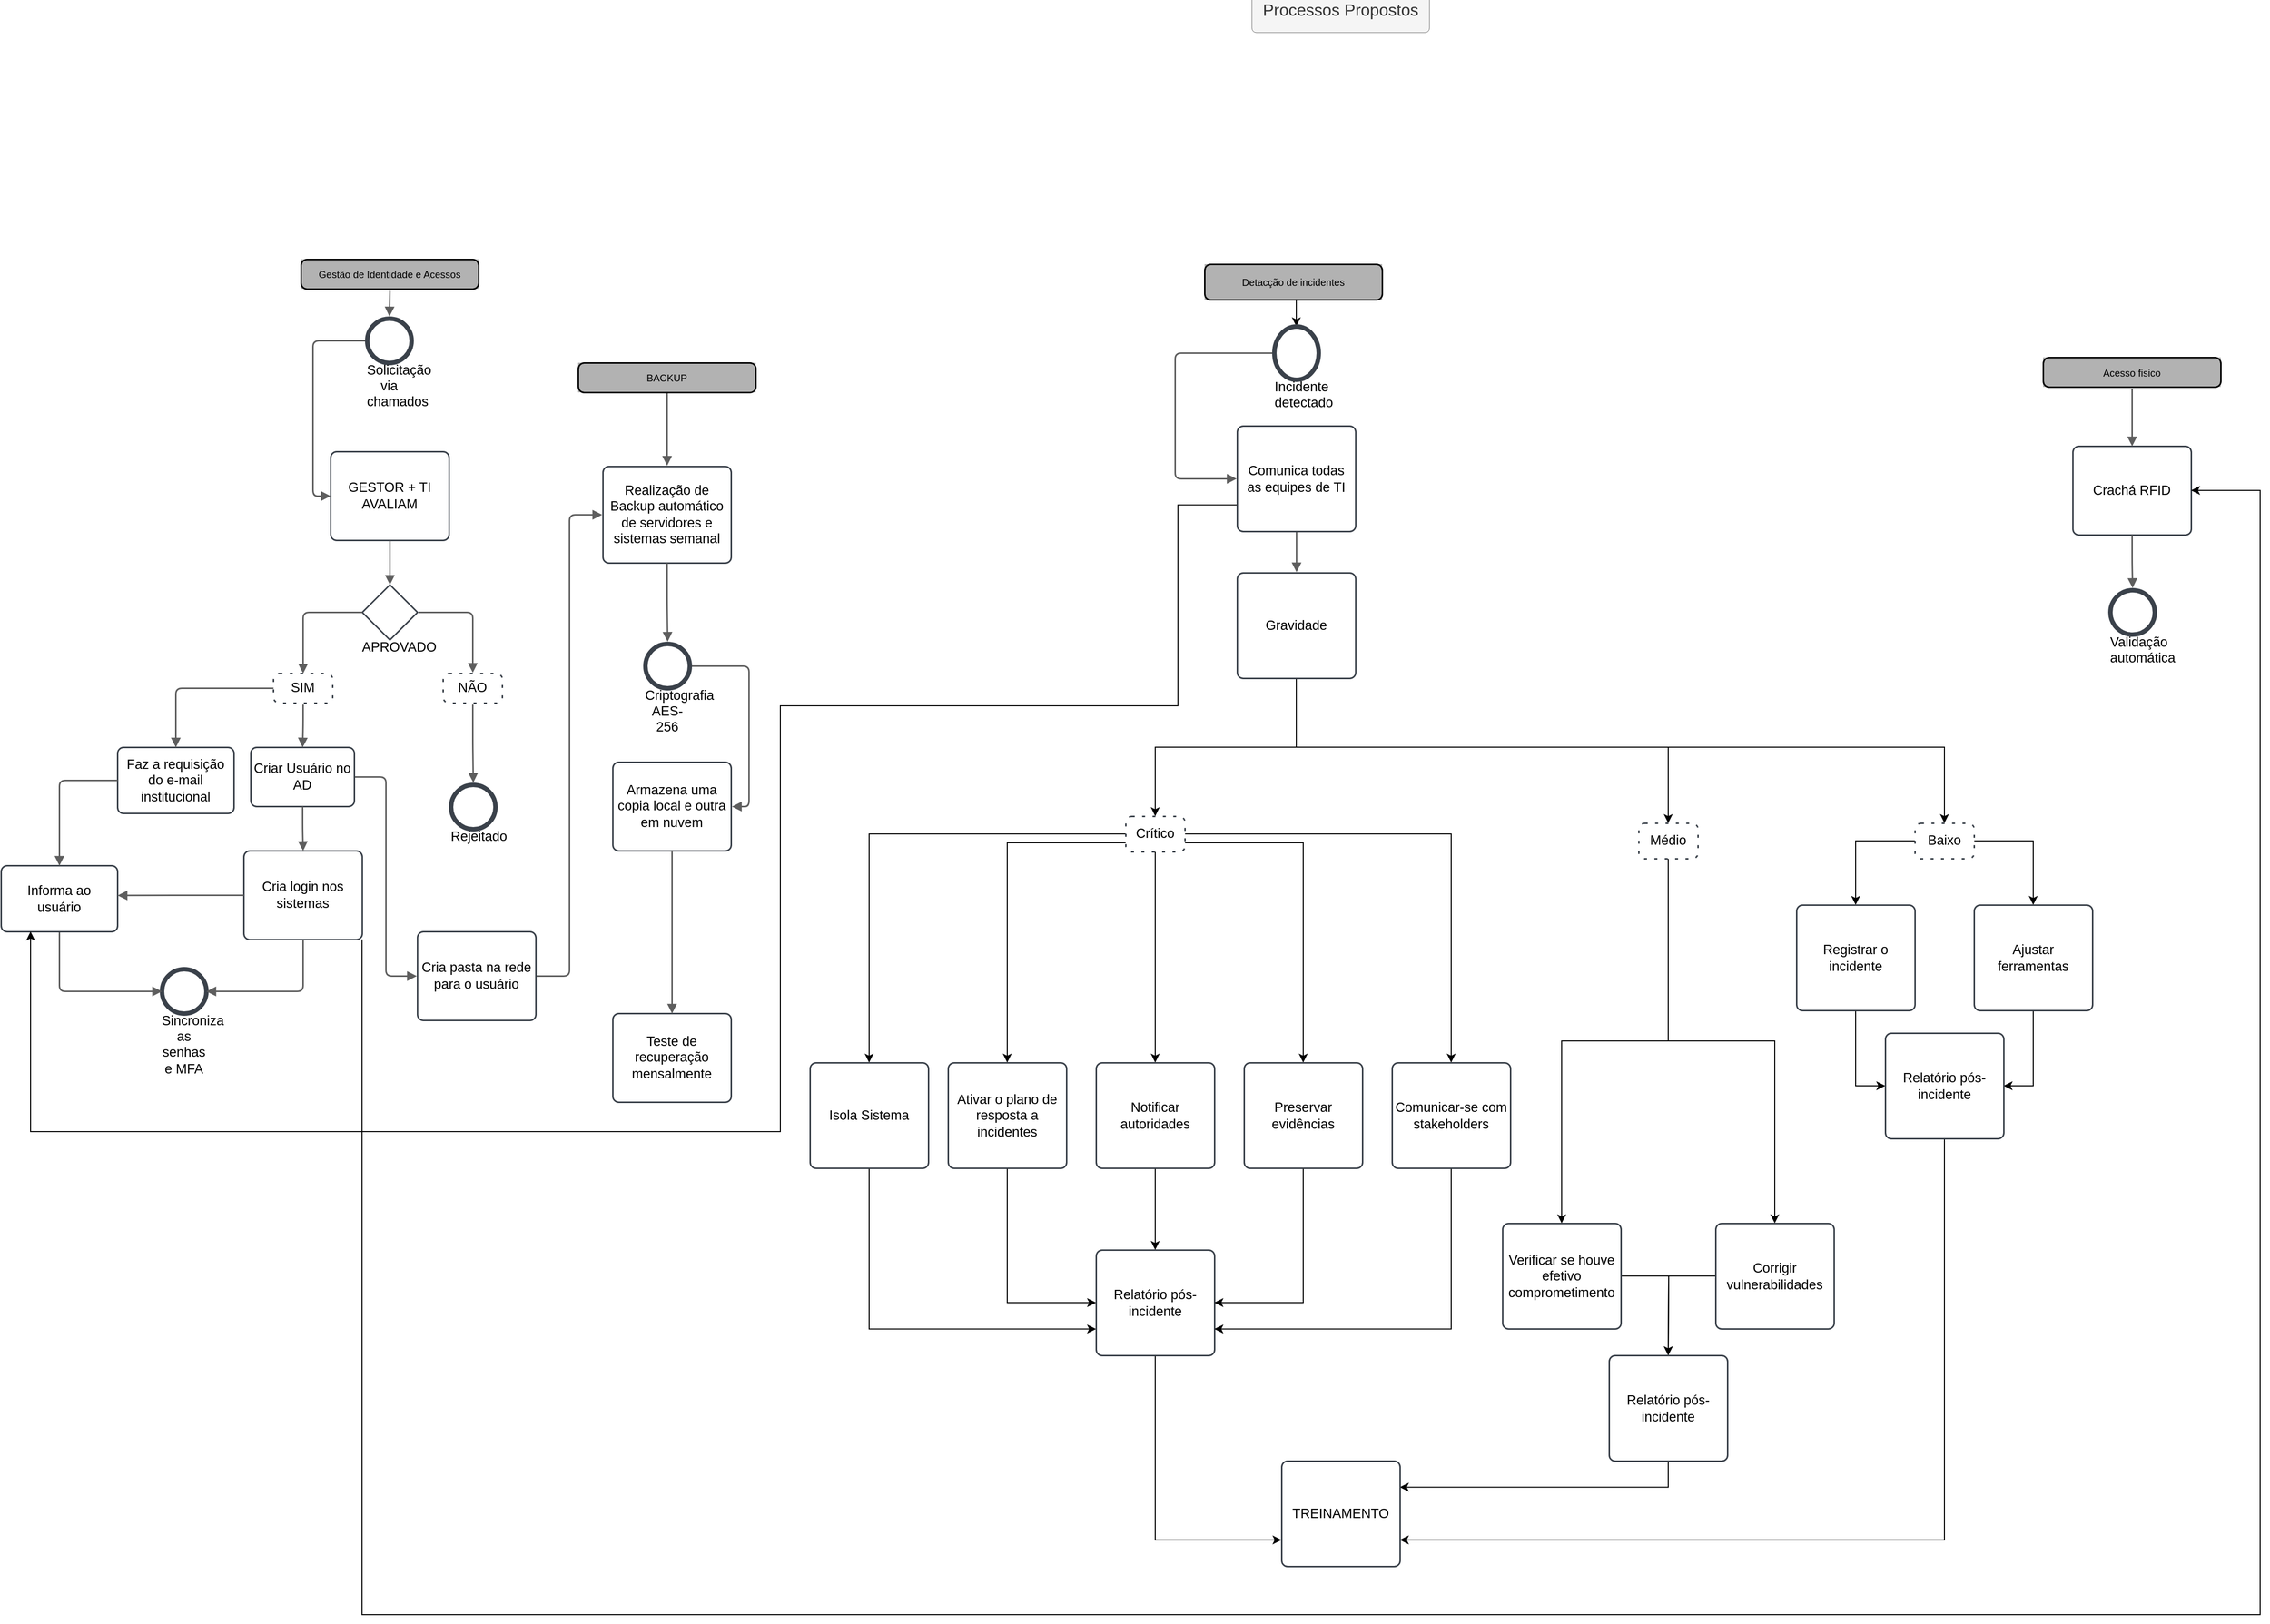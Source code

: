 <mxfile version="26.2.9">
  <diagram name="Page-1" id="2a216829-ef6e-dabb-86c1-c78162f3ba2b">
    <mxGraphModel dx="3352" dy="2683" grid="1" gridSize="10" guides="1" tooltips="1" connect="1" arrows="1" fold="1" page="1" pageScale="1" pageWidth="850" pageHeight="1100" background="none" math="0" shadow="0">
      <root>
        <mxCell id="0" />
        <mxCell id="1" parent="0" />
        <mxCell id="rD__Bi_7_aJGjnoCtn_X-9" value="Gestão de Identidade e Acessos" style="html=1;overflow=block;blockSpacing=1;whiteSpace=wrap;fontSize=10;fontColor=default;align=center;spacing=3.8;strokeOpacity=100;fillOpacity=100;rounded=1;absoluteArcSize=1;arcSize=12;fillColor=#ffffff;strokeWidth=1.5;" parent="1" vertex="1">
          <mxGeometry x="-1906" y="-1435" width="180" height="30" as="geometry" />
        </mxCell>
        <mxCell id="rD__Bi_7_aJGjnoCtn_X-10" value="" style="fillColor=#000000;strokeColor=none;opacity=30;" parent="rD__Bi_7_aJGjnoCtn_X-9" vertex="1">
          <mxGeometry width="180" height="30" as="geometry" />
        </mxCell>
        <mxCell id="rD__Bi_7_aJGjnoCtn_X-11" value="BACKUP" style="html=1;overflow=block;blockSpacing=1;whiteSpace=wrap;fontSize=10;align=center;spacing=3.8;strokeOpacity=100;fillOpacity=100;rounded=1;absoluteArcSize=1;arcSize=12;fillColor=#ffffff;strokeWidth=1.5;" parent="1" vertex="1">
          <mxGeometry x="-1625" y="-1330" width="180" height="30" as="geometry" />
        </mxCell>
        <mxCell id="rD__Bi_7_aJGjnoCtn_X-12" value="" style="fillColor=#000000;strokeColor=none;opacity=30;" parent="rD__Bi_7_aJGjnoCtn_X-11" vertex="1">
          <mxGeometry width="180" height="30" as="geometry" />
        </mxCell>
        <mxCell id="rD__Bi_7_aJGjnoCtn_X-118" style="edgeStyle=orthogonalEdgeStyle;rounded=0;orthogonalLoop=1;jettySize=auto;html=1;exitX=0.5;exitY=1;exitDx=0;exitDy=0;entryX=0.5;entryY=0;entryDx=0;entryDy=0;" parent="1" source="rD__Bi_7_aJGjnoCtn_X-13" target="rD__Bi_7_aJGjnoCtn_X-68" edge="1">
          <mxGeometry relative="1" as="geometry" />
        </mxCell>
        <mxCell id="rD__Bi_7_aJGjnoCtn_X-13" value="Detacção de incidentes" style="html=1;overflow=block;blockSpacing=1;whiteSpace=wrap;fontSize=10;align=center;spacing=3.8;strokeOpacity=100;fillOpacity=100;rounded=1;absoluteArcSize=1;arcSize=12;fillColor=#ffffff;strokeWidth=1.5;" parent="1" vertex="1">
          <mxGeometry x="-990" y="-1430" width="180" height="36" as="geometry" />
        </mxCell>
        <mxCell id="rD__Bi_7_aJGjnoCtn_X-14" value="" style="fillColor=#000000;strokeColor=none;opacity=30;" parent="rD__Bi_7_aJGjnoCtn_X-13" vertex="1">
          <mxGeometry width="180" height="36" as="geometry" />
        </mxCell>
        <mxCell id="rD__Bi_7_aJGjnoCtn_X-15" value="Acesso fisico" style="html=1;overflow=block;blockSpacing=1;whiteSpace=wrap;fontSize=10;align=center;spacing=3.8;strokeOpacity=100;fillOpacity=100;rounded=1;absoluteArcSize=1;arcSize=12;fillColor=#ffffff;strokeWidth=1.5;" parent="1" vertex="1">
          <mxGeometry x="-140" y="-1335.5" width="180" height="30" as="geometry" />
        </mxCell>
        <mxCell id="rD__Bi_7_aJGjnoCtn_X-16" value="" style="fillColor=#000000;strokeColor=none;opacity=30;" parent="rD__Bi_7_aJGjnoCtn_X-15" vertex="1">
          <mxGeometry width="180" height="30" as="geometry" />
        </mxCell>
        <mxCell id="rD__Bi_7_aJGjnoCtn_X-17" value="GESTOR + TI&#xa;AVALIAM" style="html=1;overflow=block;blockSpacing=1;whiteSpace=wrap;fontSize=13.5;align=center;spacing=3.8;strokeColor=#3a414a;strokeOpacity=100;fillOpacity=100;rounded=1;absoluteArcSize=1;arcSize=12;fillColor=#ffffff;strokeWidth=1.5;" parent="1" vertex="1">
          <mxGeometry x="-1876" y="-1240" width="120" height="90" as="geometry" />
        </mxCell>
        <mxCell id="rD__Bi_7_aJGjnoCtn_X-18" value="APROVADO" style="html=1;overflow=block;blockSpacing=1;shape=mxgraph.bpmn.shape;perimeter=rhombusPerimeter;background=gateway;verticalLabelPosition=bottom;verticalAlign=top;outline=none;symbol=general;strokeColor=#3a414a;strokeOpacity=100;fillOpacity=100;rounded=1;absoluteArcSize=1;arcSize=12;fillColor=#ffffff;strokeWidth=1.5;whiteSpace=wrap;fontSize=13.5;align=center;spacing=0;" parent="1" vertex="1">
          <mxGeometry x="-1844" y="-1105" width="56" height="56" as="geometry" />
        </mxCell>
        <mxCell id="rD__Bi_7_aJGjnoCtn_X-19" value="SIM" style="html=1;overflow=block;blockSpacing=1;shape=ext;dashed=1;dashPattern=2 5;whiteSpace=wrap;fontSize=13.5;align=center;spacing=3.8;strokeColor=#3a414a;strokeOpacity=100;fillOpacity=100;rounded=1;absoluteArcSize=1;arcSize=12;fillColor=#ffffff;strokeWidth=1.5;" parent="1" vertex="1">
          <mxGeometry x="-1934" y="-1015" width="60" height="30" as="geometry" />
        </mxCell>
        <mxCell id="rD__Bi_7_aJGjnoCtn_X-20" value="NÃO" style="html=1;overflow=block;blockSpacing=1;shape=ext;dashed=1;dashPattern=2 5;whiteSpace=wrap;fontSize=13.5;align=center;spacing=3.8;strokeColor=#3a414a;strokeOpacity=100;fillOpacity=100;rounded=1;absoluteArcSize=1;arcSize=12;fillColor=#ffffff;strokeWidth=1.5;" parent="1" vertex="1">
          <mxGeometry x="-1762" y="-1015" width="60" height="30" as="geometry" />
        </mxCell>
        <mxCell id="rD__Bi_7_aJGjnoCtn_X-21" value="Rejeitado" style="html=1;overflow=block;blockSpacing=1;whiteSpace=wrap;shape=mxgraph.bpmn.shape;verticalLabelPosition=bottom;verticalAlign=top;outline=end;fontSize=13.5;align=center;spacing=0;strokeColor=#3a414a;strokeOpacity=100;fillOpacity=100;rounded=1;absoluteArcSize=1;arcSize=12;fillColor=#ffffff;strokeWidth=1.5;" parent="1" vertex="1">
          <mxGeometry x="-1754" y="-902" width="45" height="45" as="geometry" />
        </mxCell>
        <mxCell id="rD__Bi_7_aJGjnoCtn_X-22" value="Solicitação via chamados" style="html=1;overflow=block;blockSpacing=1;whiteSpace=wrap;shape=mxgraph.bpmn.shape;verticalLabelPosition=bottom;verticalAlign=top;outline=end;fontSize=13.5;align=center;spacing=0;strokeColor=#3a414a;strokeOpacity=100;fillOpacity=100;rounded=1;absoluteArcSize=1;arcSize=12;fillColor=#ffffff;strokeWidth=1.5;" parent="1" vertex="1">
          <mxGeometry x="-1839" y="-1375" width="45" height="45" as="geometry" />
        </mxCell>
        <mxCell id="rD__Bi_7_aJGjnoCtn_X-23" value="" style="html=1;jettySize=18;whiteSpace=wrap;fontSize=13;strokeColor=#5E5E5E;strokeWidth=1.5;rounded=1;arcSize=12;edgeStyle=orthogonalEdgeStyle;startArrow=none;endArrow=block;endFill=1;exitX=-0.05;exitY=0.5;exitPerimeter=0;entryX=0;entryY=0.5;entryPerimeter=0;lucidId=1qi7b8Av0Xuy;" parent="1" source="rD__Bi_7_aJGjnoCtn_X-22" target="rD__Bi_7_aJGjnoCtn_X-17" edge="1">
          <mxGeometry width="100" height="100" relative="1" as="geometry">
            <Array as="points">
              <mxPoint x="-1894" y="-1352" />
              <mxPoint x="-1894" y="-1195" />
            </Array>
          </mxGeometry>
        </mxCell>
        <mxCell id="rD__Bi_7_aJGjnoCtn_X-24" value="" style="html=1;jettySize=18;whiteSpace=wrap;fontSize=13;strokeColor=#5E5E5E;strokeWidth=1.5;rounded=1;arcSize=12;edgeStyle=orthogonalEdgeStyle;startArrow=none;endArrow=block;endFill=1;exitX=0.5;exitY=1;exitPerimeter=0;entryX=0.5;entryY=0;entryPerimeter=0;lucidId=8qi7MVqznRlG;" parent="1" source="rD__Bi_7_aJGjnoCtn_X-17" target="rD__Bi_7_aJGjnoCtn_X-18" edge="1">
          <mxGeometry width="100" height="100" relative="1" as="geometry">
            <Array as="points" />
          </mxGeometry>
        </mxCell>
        <mxCell id="rD__Bi_7_aJGjnoCtn_X-25" value="" style="html=1;jettySize=18;whiteSpace=wrap;fontSize=13;strokeColor=#5E5E5E;strokeWidth=1.5;rounded=1;arcSize=12;edgeStyle=orthogonalEdgeStyle;startArrow=none;endArrow=block;endFill=1;exitX=1.019;exitY=0.5;exitPerimeter=0;entryX=0.5;entryY=-0.025;entryPerimeter=0;lucidId=ari7bcPOTOpe;" parent="1" source="rD__Bi_7_aJGjnoCtn_X-18" target="rD__Bi_7_aJGjnoCtn_X-20" edge="1">
          <mxGeometry width="100" height="100" relative="1" as="geometry">
            <Array as="points" />
          </mxGeometry>
        </mxCell>
        <mxCell id="rD__Bi_7_aJGjnoCtn_X-26" value="" style="html=1;jettySize=18;whiteSpace=wrap;fontSize=13;strokeColor=#5E5E5E;strokeWidth=1.5;rounded=1;arcSize=12;edgeStyle=orthogonalEdgeStyle;startArrow=none;endArrow=block;endFill=1;exitX=0;exitY=0.5;exitPerimeter=0;entryX=0.5;entryY=0;entryPerimeter=0;lucidId=fri711MLL6yt;" parent="1" source="rD__Bi_7_aJGjnoCtn_X-18" target="rD__Bi_7_aJGjnoCtn_X-19" edge="1">
          <mxGeometry width="100" height="100" relative="1" as="geometry">
            <Array as="points" />
          </mxGeometry>
        </mxCell>
        <mxCell id="rD__Bi_7_aJGjnoCtn_X-27" value="" style="html=1;jettySize=18;whiteSpace=wrap;fontSize=13;strokeColor=#5E5E5E;strokeWidth=1.5;rounded=1;arcSize=12;edgeStyle=orthogonalEdgeStyle;startArrow=none;endArrow=block;endFill=1;exitX=0.5;exitY=1.05;exitPerimeter=0;entryX=0.5;entryY=0;entryPerimeter=0;lucidId=qri7VnRi8bmu;" parent="1" source="rD__Bi_7_aJGjnoCtn_X-19" target="rD__Bi_7_aJGjnoCtn_X-51" edge="1">
          <mxGeometry width="100" height="100" relative="1" as="geometry">
            <Array as="points" />
          </mxGeometry>
        </mxCell>
        <mxCell id="rD__Bi_7_aJGjnoCtn_X-28" value="" style="html=1;jettySize=18;whiteSpace=wrap;fontSize=13;strokeColor=#5E5E5E;strokeWidth=1.5;rounded=1;arcSize=12;edgeStyle=orthogonalEdgeStyle;startArrow=none;endArrow=block;endFill=1;exitX=0.5;exitY=1.05;exitPerimeter=0;entryX=0.5;entryY=-0.05;entryPerimeter=0;lucidId=Uri776r0W75.;" parent="1" source="rD__Bi_7_aJGjnoCtn_X-20" target="rD__Bi_7_aJGjnoCtn_X-21" edge="1">
          <mxGeometry width="100" height="100" relative="1" as="geometry">
            <Array as="points" />
          </mxGeometry>
        </mxCell>
        <mxCell id="rD__Bi_7_aJGjnoCtn_X-29" value="" style="html=1;jettySize=18;whiteSpace=wrap;fontSize=13;strokeColor=#5E5E5E;strokeWidth=1.5;rounded=1;arcSize=12;edgeStyle=orthogonalEdgeStyle;startArrow=none;endArrow=block;endFill=1;exitX=0.5;exitY=1.05;exitPerimeter=0;entryX=0.5;entryY=-0.05;entryPerimeter=0;lucidId=jsi7D1w7isp8;" parent="1" source="rD__Bi_7_aJGjnoCtn_X-9" target="rD__Bi_7_aJGjnoCtn_X-22" edge="1">
          <mxGeometry width="100" height="100" relative="1" as="geometry">
            <Array as="points" />
          </mxGeometry>
        </mxCell>
        <mxCell id="rD__Bi_7_aJGjnoCtn_X-30" value="Realização de Backup automático de servidores e sistemas semanal" style="html=1;overflow=block;blockSpacing=1;whiteSpace=wrap;fontSize=13.5;align=center;spacing=3.8;strokeColor=#3a414a;strokeOpacity=100;fillOpacity=100;rounded=1;absoluteArcSize=1;arcSize=12;fillColor=#ffffff;strokeWidth=1.5;" parent="1" vertex="1">
          <mxGeometry x="-1600" y="-1225" width="130" height="98" as="geometry" />
        </mxCell>
        <mxCell id="rD__Bi_7_aJGjnoCtn_X-31" value="Criptografia AES-256" style="html=1;overflow=block;blockSpacing=1;whiteSpace=wrap;shape=mxgraph.bpmn.shape;verticalLabelPosition=bottom;verticalAlign=top;outline=end;fontSize=13.5;align=center;spacing=0;strokeColor=#3a414a;strokeOpacity=100;fillOpacity=100;rounded=1;absoluteArcSize=1;arcSize=12;fillColor=#ffffff;strokeWidth=1.5;" parent="1" vertex="1">
          <mxGeometry x="-1557" y="-1045" width="45" height="45" as="geometry" />
        </mxCell>
        <mxCell id="rD__Bi_7_aJGjnoCtn_X-32" value="Teste de recuperação mensalmente" style="html=1;overflow=block;blockSpacing=1;whiteSpace=wrap;fontSize=13.5;align=center;spacing=3.8;strokeColor=#3a414a;strokeOpacity=100;fillOpacity=100;rounded=1;absoluteArcSize=1;arcSize=12;fillColor=#ffffff;strokeWidth=1.5;" parent="1" vertex="1">
          <mxGeometry x="-1590" y="-670" width="120" height="90" as="geometry" />
        </mxCell>
        <mxCell id="rD__Bi_7_aJGjnoCtn_X-33" value="" style="html=1;jettySize=18;whiteSpace=wrap;fontSize=13;strokeColor=#5E5E5E;strokeWidth=1.5;rounded=1;arcSize=12;edgeStyle=orthogonalEdgeStyle;startArrow=none;endArrow=block;endFill=1;exitX=1.05;exitY=0.5;exitPerimeter=0;entryX=1.006;entryY=0.5;entryPerimeter=0;lucidId=zvi7NfOaGzyh;" parent="1" source="rD__Bi_7_aJGjnoCtn_X-31" target="rD__Bi_7_aJGjnoCtn_X-66" edge="1">
          <mxGeometry width="100" height="100" relative="1" as="geometry">
            <Array as="points">
              <mxPoint x="-1452" y="-1022" />
              <mxPoint x="-1452" y="-880" />
            </Array>
          </mxGeometry>
        </mxCell>
        <mxCell id="rD__Bi_7_aJGjnoCtn_X-34" value="" style="html=1;jettySize=18;whiteSpace=wrap;fontSize=13;strokeColor=#5E5E5E;strokeWidth=1.5;rounded=1;arcSize=12;edgeStyle=orthogonalEdgeStyle;startArrow=none;endArrow=block;endFill=1;exitX=0.5;exitY=1.025;exitPerimeter=0;entryX=0.5;entryY=-0.008;entryPerimeter=0;lucidId=Hvi7lHUSgAR8;" parent="1" source="rD__Bi_7_aJGjnoCtn_X-11" target="rD__Bi_7_aJGjnoCtn_X-30" edge="1">
          <mxGeometry width="100" height="100" relative="1" as="geometry">
            <Array as="points" />
          </mxGeometry>
        </mxCell>
        <mxCell id="rD__Bi_7_aJGjnoCtn_X-77" style="edgeStyle=orthogonalEdgeStyle;rounded=0;orthogonalLoop=1;jettySize=auto;html=1;exitX=0.5;exitY=1;exitDx=0;exitDy=0;entryX=0.5;entryY=0;entryDx=0;entryDy=0;" parent="1" source="rD__Bi_7_aJGjnoCtn_X-35" target="rD__Bi_7_aJGjnoCtn_X-36" edge="1">
          <mxGeometry relative="1" as="geometry" />
        </mxCell>
        <mxCell id="rD__Bi_7_aJGjnoCtn_X-78" style="edgeStyle=orthogonalEdgeStyle;rounded=0;orthogonalLoop=1;jettySize=auto;html=1;exitX=0.5;exitY=1;exitDx=0;exitDy=0;" parent="1" source="rD__Bi_7_aJGjnoCtn_X-35" target="rD__Bi_7_aJGjnoCtn_X-75" edge="1">
          <mxGeometry relative="1" as="geometry">
            <Array as="points">
              <mxPoint x="-897" y="-940" />
              <mxPoint x="-240" y="-940" />
            </Array>
          </mxGeometry>
        </mxCell>
        <mxCell id="rD__Bi_7_aJGjnoCtn_X-100" style="edgeStyle=orthogonalEdgeStyle;rounded=0;orthogonalLoop=1;jettySize=auto;html=1;exitX=0.5;exitY=1;exitDx=0;exitDy=0;entryX=0.5;entryY=0;entryDx=0;entryDy=0;" parent="1" source="rD__Bi_7_aJGjnoCtn_X-35" target="rD__Bi_7_aJGjnoCtn_X-38" edge="1">
          <mxGeometry relative="1" as="geometry">
            <Array as="points">
              <mxPoint x="-897" y="-940" />
              <mxPoint x="-520" y="-940" />
            </Array>
          </mxGeometry>
        </mxCell>
        <mxCell id="rD__Bi_7_aJGjnoCtn_X-35" value="Gravidade" style="html=1;overflow=block;blockSpacing=1;whiteSpace=wrap;fontSize=13.5;align=center;spacing=3.8;strokeColor=#3a414a;strokeOpacity=100;fillOpacity=100;rounded=1;absoluteArcSize=1;arcSize=12;fillColor=#ffffff;strokeWidth=1.5;" parent="1" vertex="1">
          <mxGeometry x="-957" y="-1117" width="120" height="107" as="geometry" />
        </mxCell>
        <mxCell id="rD__Bi_7_aJGjnoCtn_X-80" style="edgeStyle=orthogonalEdgeStyle;rounded=0;orthogonalLoop=1;jettySize=auto;html=1;exitX=0;exitY=0.5;exitDx=0;exitDy=0;" parent="1" source="rD__Bi_7_aJGjnoCtn_X-36" target="rD__Bi_7_aJGjnoCtn_X-42" edge="1">
          <mxGeometry relative="1" as="geometry" />
        </mxCell>
        <mxCell id="rD__Bi_7_aJGjnoCtn_X-81" style="edgeStyle=orthogonalEdgeStyle;rounded=0;orthogonalLoop=1;jettySize=auto;html=1;entryX=0.5;entryY=0;entryDx=0;entryDy=0;exitX=0;exitY=0.75;exitDx=0;exitDy=0;" parent="1" source="rD__Bi_7_aJGjnoCtn_X-36" target="rD__Bi_7_aJGjnoCtn_X-79" edge="1">
          <mxGeometry relative="1" as="geometry">
            <mxPoint x="-1040" y="-830" as="sourcePoint" />
          </mxGeometry>
        </mxCell>
        <mxCell id="rD__Bi_7_aJGjnoCtn_X-85" style="edgeStyle=orthogonalEdgeStyle;rounded=0;orthogonalLoop=1;jettySize=auto;html=1;exitX=0.5;exitY=1;exitDx=0;exitDy=0;" parent="1" source="rD__Bi_7_aJGjnoCtn_X-36" target="rD__Bi_7_aJGjnoCtn_X-82" edge="1">
          <mxGeometry relative="1" as="geometry">
            <Array as="points">
              <mxPoint x="-1040" y="-770" />
              <mxPoint x="-1040" y="-770" />
            </Array>
          </mxGeometry>
        </mxCell>
        <mxCell id="rD__Bi_7_aJGjnoCtn_X-86" style="edgeStyle=orthogonalEdgeStyle;rounded=0;orthogonalLoop=1;jettySize=auto;html=1;exitX=1;exitY=0.5;exitDx=0;exitDy=0;entryX=0.5;entryY=0;entryDx=0;entryDy=0;" parent="1" source="rD__Bi_7_aJGjnoCtn_X-36" target="rD__Bi_7_aJGjnoCtn_X-84" edge="1">
          <mxGeometry relative="1" as="geometry" />
        </mxCell>
        <mxCell id="rD__Bi_7_aJGjnoCtn_X-88" style="edgeStyle=orthogonalEdgeStyle;rounded=0;orthogonalLoop=1;jettySize=auto;html=1;exitX=1;exitY=0.75;exitDx=0;exitDy=0;entryX=0.5;entryY=0;entryDx=0;entryDy=0;" parent="1" source="rD__Bi_7_aJGjnoCtn_X-36" target="rD__Bi_7_aJGjnoCtn_X-83" edge="1">
          <mxGeometry relative="1" as="geometry" />
        </mxCell>
        <mxCell id="rD__Bi_7_aJGjnoCtn_X-36" value="Crítico" style="html=1;overflow=block;blockSpacing=1;shape=ext;dashed=1;dashPattern=2 5;whiteSpace=wrap;fontSize=13.5;align=center;spacing=3.8;strokeColor=#3a414a;strokeOpacity=100;fillOpacity=100;rounded=1;absoluteArcSize=1;arcSize=12;fillColor=#ffffff;strokeWidth=1.5;" parent="1" vertex="1">
          <mxGeometry x="-1070" y="-870" width="60" height="36" as="geometry" />
        </mxCell>
        <mxCell id="rD__Bi_7_aJGjnoCtn_X-91" style="edgeStyle=orthogonalEdgeStyle;rounded=0;orthogonalLoop=1;jettySize=auto;html=1;exitX=0.5;exitY=1;exitDx=0;exitDy=0;" parent="1" source="rD__Bi_7_aJGjnoCtn_X-38" target="rD__Bi_7_aJGjnoCtn_X-90" edge="1">
          <mxGeometry relative="1" as="geometry" />
        </mxCell>
        <mxCell id="rD__Bi_7_aJGjnoCtn_X-92" style="edgeStyle=orthogonalEdgeStyle;rounded=0;orthogonalLoop=1;jettySize=auto;html=1;exitX=0.5;exitY=1;exitDx=0;exitDy=0;entryX=0.5;entryY=0;entryDx=0;entryDy=0;" parent="1" source="rD__Bi_7_aJGjnoCtn_X-38" target="rD__Bi_7_aJGjnoCtn_X-40" edge="1">
          <mxGeometry relative="1" as="geometry" />
        </mxCell>
        <mxCell id="rD__Bi_7_aJGjnoCtn_X-38" value="Médio" style="html=1;overflow=block;blockSpacing=1;shape=ext;dashed=1;dashPattern=2 5;whiteSpace=wrap;fontSize=13.5;align=center;spacing=3.8;strokeColor=#3a414a;strokeOpacity=100;fillOpacity=100;rounded=1;absoluteArcSize=1;arcSize=12;fillColor=#ffffff;strokeWidth=1.5;" parent="1" vertex="1">
          <mxGeometry x="-550" y="-863" width="60" height="36" as="geometry" />
        </mxCell>
        <mxCell id="rD__Bi_7_aJGjnoCtn_X-104" style="edgeStyle=orthogonalEdgeStyle;rounded=0;orthogonalLoop=1;jettySize=auto;html=1;exitX=1;exitY=0.5;exitDx=0;exitDy=0;" parent="1" source="rD__Bi_7_aJGjnoCtn_X-40" edge="1">
          <mxGeometry relative="1" as="geometry">
            <mxPoint x="-520.0" y="-323" as="targetPoint" />
          </mxGeometry>
        </mxCell>
        <mxCell id="rD__Bi_7_aJGjnoCtn_X-40" value="Verificar se houve efetivo comprometimento" style="html=1;overflow=block;blockSpacing=1;whiteSpace=wrap;fontSize=13.5;align=center;spacing=3.8;strokeColor=#3a414a;strokeOpacity=100;fillOpacity=100;rounded=1;absoluteArcSize=1;arcSize=12;fillColor=#ffffff;strokeWidth=1.5;" parent="1" vertex="1">
          <mxGeometry x="-688" y="-457" width="120" height="107" as="geometry" />
        </mxCell>
        <mxCell id="rD__Bi_7_aJGjnoCtn_X-95" style="edgeStyle=orthogonalEdgeStyle;rounded=0;orthogonalLoop=1;jettySize=auto;html=1;exitX=0.5;exitY=1;exitDx=0;exitDy=0;entryX=0;entryY=0.75;entryDx=0;entryDy=0;" parent="1" source="rD__Bi_7_aJGjnoCtn_X-42" target="rD__Bi_7_aJGjnoCtn_X-44" edge="1">
          <mxGeometry relative="1" as="geometry" />
        </mxCell>
        <mxCell id="rD__Bi_7_aJGjnoCtn_X-42" value="Isola Sistema" style="html=1;overflow=block;blockSpacing=1;whiteSpace=wrap;fontSize=13.5;align=center;spacing=3.8;strokeColor=#3a414a;strokeOpacity=100;fillOpacity=100;rounded=1;absoluteArcSize=1;arcSize=12;fillColor=#ffffff;strokeWidth=1.5;" parent="1" vertex="1">
          <mxGeometry x="-1390" y="-620" width="120" height="107" as="geometry" />
        </mxCell>
        <mxCell id="rD__Bi_7_aJGjnoCtn_X-113" style="edgeStyle=orthogonalEdgeStyle;rounded=0;orthogonalLoop=1;jettySize=auto;html=1;exitX=0.5;exitY=1;exitDx=0;exitDy=0;entryX=0;entryY=0.75;entryDx=0;entryDy=0;" parent="1" source="rD__Bi_7_aJGjnoCtn_X-44" target="rD__Bi_7_aJGjnoCtn_X-111" edge="1">
          <mxGeometry relative="1" as="geometry" />
        </mxCell>
        <mxCell id="rD__Bi_7_aJGjnoCtn_X-44" value="Relatório pós-incidente" style="html=1;overflow=block;blockSpacing=1;whiteSpace=wrap;fontSize=13.5;align=center;spacing=3.8;strokeColor=#3a414a;strokeOpacity=100;fillOpacity=100;rounded=1;absoluteArcSize=1;arcSize=12;fillColor=#ffffff;strokeWidth=1.5;" parent="1" vertex="1">
          <mxGeometry x="-1100" y="-430" width="120" height="107" as="geometry" />
        </mxCell>
        <mxCell id="rD__Bi_7_aJGjnoCtn_X-46" value="Crachá RFID" style="html=1;overflow=block;blockSpacing=1;whiteSpace=wrap;fontSize=13.5;align=center;spacing=3.8;strokeColor=#3a414a;strokeOpacity=100;fillOpacity=100;rounded=1;absoluteArcSize=1;arcSize=12;fillColor=#ffffff;strokeWidth=1.5;" parent="1" vertex="1">
          <mxGeometry x="-110" y="-1245.5" width="120" height="90" as="geometry" />
        </mxCell>
        <mxCell id="rD__Bi_7_aJGjnoCtn_X-47" value="Validação automática" style="html=1;overflow=block;blockSpacing=1;whiteSpace=wrap;shape=mxgraph.bpmn.shape;verticalLabelPosition=bottom;verticalAlign=top;outline=end;fontSize=13.5;align=center;spacing=0;strokeColor=#3a414a;strokeOpacity=100;fillOpacity=100;rounded=1;absoluteArcSize=1;arcSize=12;fillColor=#ffffff;strokeWidth=1.5;" parent="1" vertex="1">
          <mxGeometry x="-72" y="-1099.5" width="45" height="45" as="geometry" />
        </mxCell>
        <mxCell id="rD__Bi_7_aJGjnoCtn_X-48" value="" style="html=1;jettySize=18;whiteSpace=wrap;fontSize=13;strokeColor=#5E5E5E;strokeWidth=1.5;rounded=1;arcSize=12;edgeStyle=orthogonalEdgeStyle;startArrow=none;endArrow=block;endFill=1;exitX=0.5;exitY=1;exitPerimeter=0;entryX=0.5;entryY=-0.05;entryPerimeter=0;lucidId=tCi74.-eWCWQ;" parent="1" source="rD__Bi_7_aJGjnoCtn_X-46" target="rD__Bi_7_aJGjnoCtn_X-47" edge="1">
          <mxGeometry width="100" height="100" relative="1" as="geometry">
            <Array as="points" />
          </mxGeometry>
        </mxCell>
        <mxCell id="rD__Bi_7_aJGjnoCtn_X-49" value="" style="html=1;jettySize=18;whiteSpace=wrap;fontSize=13;strokeColor=#5E5E5E;strokeWidth=1.5;rounded=1;arcSize=12;edgeStyle=orthogonalEdgeStyle;startArrow=none;endArrow=block;endFill=1;exitX=0.5;exitY=1.05;exitPerimeter=0;entryX=0.5;entryY=0;entryPerimeter=0;lucidId=wCi73nZ9If8Q;" parent="1" source="rD__Bi_7_aJGjnoCtn_X-15" target="rD__Bi_7_aJGjnoCtn_X-46" edge="1">
          <mxGeometry width="100" height="100" relative="1" as="geometry">
            <Array as="points" />
          </mxGeometry>
        </mxCell>
        <mxCell id="rD__Bi_7_aJGjnoCtn_X-50" value="Processos Propostos" style="html=1;overflow=block;blockSpacing=1;whiteSpace=wrap;fontSize=16.7;spacing=0;strokeOpacity=100;rounded=1;absoluteArcSize=1;arcSize=9;strokeWidth=NaN;lucidId=.Rn7T_qeF7R_;fillColor=#f5f5f5;fontColor=#333333;strokeColor=#666666;" parent="1" vertex="1">
          <mxGeometry x="-942" y="-1710" width="180" height="45" as="geometry" />
        </mxCell>
        <mxCell id="rD__Bi_7_aJGjnoCtn_X-51" value="Criar Usuário no AD" style="html=1;overflow=block;blockSpacing=1;whiteSpace=wrap;fontSize=13.5;align=center;spacing=3.8;strokeColor=#3a414a;strokeOpacity=100;fillOpacity=100;rounded=1;absoluteArcSize=1;arcSize=12;fillColor=#ffffff;strokeWidth=1.5;" parent="1" vertex="1">
          <mxGeometry x="-1957" y="-940" width="105" height="60" as="geometry" />
        </mxCell>
        <mxCell id="rD__Bi_7_aJGjnoCtn_X-117" style="edgeStyle=orthogonalEdgeStyle;rounded=0;orthogonalLoop=1;jettySize=auto;html=1;exitX=1;exitY=1;exitDx=0;exitDy=0;entryX=1;entryY=0.5;entryDx=0;entryDy=0;" parent="1" source="rD__Bi_7_aJGjnoCtn_X-52" target="rD__Bi_7_aJGjnoCtn_X-46" edge="1">
          <mxGeometry relative="1" as="geometry">
            <Array as="points">
              <mxPoint x="-1844" y="-60" />
              <mxPoint x="80" y="-60" />
              <mxPoint x="80" y="-1200" />
            </Array>
          </mxGeometry>
        </mxCell>
        <mxCell id="rD__Bi_7_aJGjnoCtn_X-52" value="Cria login nos sistemas " style="html=1;overflow=block;blockSpacing=1;whiteSpace=wrap;fontSize=13.5;align=center;spacing=3.8;strokeColor=#3a414a;strokeOpacity=100;fillOpacity=100;rounded=1;absoluteArcSize=1;arcSize=12;fillColor=#ffffff;strokeWidth=1.5;" parent="1" vertex="1">
          <mxGeometry x="-1964" y="-835" width="120" height="90" as="geometry" />
        </mxCell>
        <mxCell id="rD__Bi_7_aJGjnoCtn_X-53" value="" style="html=1;jettySize=18;whiteSpace=wrap;fontSize=13;strokeColor=#5E5E5E;strokeWidth=1.5;rounded=1;arcSize=12;edgeStyle=orthogonalEdgeStyle;startArrow=none;endArrow=block;endFill=1;exitX=0.5;exitY=1;exitPerimeter=0;entryX=0.5;entryY=0;entryPerimeter=0;lucidId=aV-8qqGvgJX_;" parent="1" source="rD__Bi_7_aJGjnoCtn_X-51" target="rD__Bi_7_aJGjnoCtn_X-52" edge="1">
          <mxGeometry width="100" height="100" relative="1" as="geometry">
            <Array as="points" />
          </mxGeometry>
        </mxCell>
        <mxCell id="rD__Bi_7_aJGjnoCtn_X-54" value="Faz a requisição do e-mail institucional " style="html=1;overflow=block;blockSpacing=1;whiteSpace=wrap;fontSize=13.5;align=center;spacing=3.8;strokeColor=#3a414a;strokeOpacity=100;fillOpacity=100;rounded=1;absoluteArcSize=1;arcSize=12;fillColor=#ffffff;strokeWidth=1.5;" parent="1" vertex="1">
          <mxGeometry x="-2092" y="-940" width="118" height="67" as="geometry" />
        </mxCell>
        <mxCell id="rD__Bi_7_aJGjnoCtn_X-55" value="" style="html=1;jettySize=18;whiteSpace=wrap;fontSize=13;strokeColor=#5E5E5E;strokeWidth=1.5;rounded=1;arcSize=12;edgeStyle=orthogonalEdgeStyle;startArrow=none;endArrow=block;endFill=1;exitX=0;exitY=0.5;exitPerimeter=0;entryX=0.5;entryY=0;entryPerimeter=0;lucidId=P0-8dCz11yLC;" parent="1" source="rD__Bi_7_aJGjnoCtn_X-19" target="rD__Bi_7_aJGjnoCtn_X-54" edge="1">
          <mxGeometry width="100" height="100" relative="1" as="geometry">
            <Array as="points" />
          </mxGeometry>
        </mxCell>
        <mxCell id="rD__Bi_7_aJGjnoCtn_X-56" value="Informa ao usuário" style="html=1;overflow=block;blockSpacing=1;whiteSpace=wrap;fontSize=13.5;align=center;spacing=3.8;strokeColor=#3a414a;strokeOpacity=100;fillOpacity=100;rounded=1;absoluteArcSize=1;arcSize=12;fillColor=#ffffff;strokeWidth=1.5;" parent="1" vertex="1">
          <mxGeometry x="-2210" y="-820" width="118" height="67" as="geometry" />
        </mxCell>
        <mxCell id="rD__Bi_7_aJGjnoCtn_X-57" value="" style="html=1;jettySize=18;whiteSpace=wrap;fontSize=13;strokeColor=#5E5E5E;strokeWidth=1.5;rounded=1;arcSize=12;edgeStyle=orthogonalEdgeStyle;startArrow=none;endArrow=block;endFill=1;exitX=0;exitY=0.5;exitPerimeter=0;entryX=0.5;entryY=0;entryPerimeter=0;lucidId=J1-8HkK~47jR;" parent="1" source="rD__Bi_7_aJGjnoCtn_X-54" target="rD__Bi_7_aJGjnoCtn_X-56" edge="1">
          <mxGeometry width="100" height="100" relative="1" as="geometry">
            <Array as="points" />
          </mxGeometry>
        </mxCell>
        <mxCell id="rD__Bi_7_aJGjnoCtn_X-58" value="" style="html=1;jettySize=18;whiteSpace=wrap;fontSize=13;strokeColor=#5E5E5E;strokeWidth=1.5;rounded=1;arcSize=12;edgeStyle=orthogonalEdgeStyle;startArrow=none;endArrow=block;endFill=1;exitX=0;exitY=0.5;exitPerimeter=0;entryX=1;entryY=0.45;entryPerimeter=0;lucidId=M1-8W-cdV8Ct;" parent="1" source="rD__Bi_7_aJGjnoCtn_X-52" target="rD__Bi_7_aJGjnoCtn_X-56" edge="1">
          <mxGeometry width="100" height="100" relative="1" as="geometry">
            <Array as="points" />
          </mxGeometry>
        </mxCell>
        <mxCell id="rD__Bi_7_aJGjnoCtn_X-59" value="&lt;div align=&quot;center&quot;&gt;Sincroniza as senhas e MFA&lt;/div&gt;" style="html=1;overflow=block;blockSpacing=1;whiteSpace=wrap;shape=mxgraph.bpmn.shape;verticalLabelPosition=bottom;verticalAlign=top;outline=end;fontSize=13.5;align=center;spacing=0;strokeColor=#3a414a;strokeOpacity=100;fillOpacity=100;rounded=1;absoluteArcSize=1;arcSize=12;fillColor=#ffffff;strokeWidth=1.5;" parent="1" vertex="1">
          <mxGeometry x="-2047" y="-715" width="45" height="45" as="geometry" />
        </mxCell>
        <mxCell id="rD__Bi_7_aJGjnoCtn_X-60" value="" style="html=1;jettySize=18;whiteSpace=wrap;fontSize=13;strokeColor=#5E5E5E;strokeWidth=1.5;rounded=1;arcSize=12;edgeStyle=orthogonalEdgeStyle;startArrow=none;endArrow=block;endFill=1;exitX=0.5;exitY=1.011;exitPerimeter=0;entryX=0;entryY=0.5;entryPerimeter=0;lucidId=42-87yBbKyxk;" parent="1" source="rD__Bi_7_aJGjnoCtn_X-56" target="rD__Bi_7_aJGjnoCtn_X-59" edge="1">
          <mxGeometry width="100" height="100" relative="1" as="geometry">
            <Array as="points" />
          </mxGeometry>
        </mxCell>
        <mxCell id="rD__Bi_7_aJGjnoCtn_X-61" value="" style="html=1;jettySize=18;whiteSpace=wrap;fontSize=13;strokeColor=#5E5E5E;strokeWidth=1.5;rounded=1;arcSize=12;edgeStyle=orthogonalEdgeStyle;startArrow=none;endArrow=block;endFill=1;exitX=0.5;exitY=1.008;exitPerimeter=0;entryX=1;entryY=0.5;entryPerimeter=0;lucidId=82-8FFXXsl-n;" parent="1" source="rD__Bi_7_aJGjnoCtn_X-52" target="rD__Bi_7_aJGjnoCtn_X-59" edge="1">
          <mxGeometry width="100" height="100" relative="1" as="geometry">
            <Array as="points" />
          </mxGeometry>
        </mxCell>
        <mxCell id="rD__Bi_7_aJGjnoCtn_X-62" value="Cria pasta na rede para o usuário" style="html=1;overflow=block;blockSpacing=1;whiteSpace=wrap;fontSize=13.5;align=center;spacing=3.8;strokeColor=#3a414a;strokeOpacity=100;fillOpacity=100;rounded=1;absoluteArcSize=1;arcSize=12;fillColor=#ffffff;strokeWidth=1.5;" parent="1" vertex="1">
          <mxGeometry x="-1788" y="-753" width="120" height="90" as="geometry" />
        </mxCell>
        <mxCell id="rD__Bi_7_aJGjnoCtn_X-63" value="" style="html=1;jettySize=18;whiteSpace=wrap;fontSize=13;strokeColor=#5E5E5E;strokeWidth=1.5;rounded=1;arcSize=12;edgeStyle=orthogonalEdgeStyle;startArrow=none;endArrow=block;endFill=1;exitX=1.007;exitY=0.5;exitPerimeter=0;entryX=-0.006;entryY=0.5;entryPerimeter=0;lucidId=k4-8.xfHZgtB;" parent="1" source="rD__Bi_7_aJGjnoCtn_X-51" target="rD__Bi_7_aJGjnoCtn_X-62" edge="1">
          <mxGeometry width="100" height="100" relative="1" as="geometry">
            <Array as="points" />
          </mxGeometry>
        </mxCell>
        <mxCell id="rD__Bi_7_aJGjnoCtn_X-64" value="" style="html=1;jettySize=18;whiteSpace=wrap;fontSize=13;strokeColor=#5E5E5E;strokeWidth=1.5;rounded=1;arcSize=12;edgeStyle=orthogonalEdgeStyle;startArrow=none;endArrow=block;endFill=1;exitX=1.006;exitY=0.5;exitPerimeter=0;entryX=-0.006;entryY=0.5;entryPerimeter=0;lucidId=M8-8b17On3F0;" parent="1" source="rD__Bi_7_aJGjnoCtn_X-62" target="rD__Bi_7_aJGjnoCtn_X-30" edge="1">
          <mxGeometry width="100" height="100" relative="1" as="geometry">
            <Array as="points" />
          </mxGeometry>
        </mxCell>
        <mxCell id="rD__Bi_7_aJGjnoCtn_X-65" value="" style="html=1;jettySize=18;whiteSpace=wrap;fontSize=13;strokeColor=#5E5E5E;strokeWidth=1.5;rounded=1;arcSize=12;edgeStyle=orthogonalEdgeStyle;startArrow=none;endArrow=block;endFill=1;exitX=0.5;exitY=1;exitPerimeter=0;entryX=0.5;entryY=-0.05;entryPerimeter=0;lucidId=9--8DnS~~Qbv;" parent="1" source="rD__Bi_7_aJGjnoCtn_X-30" target="rD__Bi_7_aJGjnoCtn_X-31" edge="1">
          <mxGeometry width="100" height="100" relative="1" as="geometry">
            <Array as="points" />
          </mxGeometry>
        </mxCell>
        <mxCell id="rD__Bi_7_aJGjnoCtn_X-66" value="Armazena uma copia local e outra em nuvem" style="html=1;overflow=block;blockSpacing=1;whiteSpace=wrap;fontSize=13.5;align=center;spacing=3.8;strokeColor=#3a414a;strokeOpacity=100;fillOpacity=100;rounded=1;absoluteArcSize=1;arcSize=12;fillColor=#ffffff;strokeWidth=1.5;" parent="1" vertex="1">
          <mxGeometry x="-1590" y="-925" width="120" height="90" as="geometry" />
        </mxCell>
        <mxCell id="rD__Bi_7_aJGjnoCtn_X-67" value="" style="html=1;jettySize=18;whiteSpace=wrap;fontSize=13;strokeColor=#5E5E5E;strokeWidth=1.5;rounded=1;arcSize=12;edgeStyle=orthogonalEdgeStyle;startArrow=none;endArrow=block;endFill=1;exitX=0.5;exitY=1;exitPerimeter=0;entryX=0.5;entryY=0;entryPerimeter=0;lucidId=C.-8Ept5thrP;" parent="1" source="rD__Bi_7_aJGjnoCtn_X-66" target="rD__Bi_7_aJGjnoCtn_X-32" edge="1">
          <mxGeometry width="100" height="100" relative="1" as="geometry">
            <Array as="points" />
          </mxGeometry>
        </mxCell>
        <mxCell id="rD__Bi_7_aJGjnoCtn_X-68" value="Incidente detectado" style="html=1;overflow=block;blockSpacing=1;whiteSpace=wrap;shape=mxgraph.bpmn.shape;verticalLabelPosition=bottom;verticalAlign=top;outline=end;fontSize=13.5;align=center;spacing=0;strokeColor=#3a414a;strokeOpacity=100;fillOpacity=100;rounded=1;absoluteArcSize=1;arcSize=12;fillColor=#ffffff;strokeWidth=1.5;" parent="1" vertex="1">
          <mxGeometry x="-919.5" y="-1367" width="45" height="54" as="geometry" />
        </mxCell>
        <mxCell id="rD__Bi_7_aJGjnoCtn_X-70" value="" style="html=1;jettySize=18;whiteSpace=wrap;fontSize=13;strokeColor=#5E5E5E;strokeWidth=1.5;rounded=1;arcSize=12;edgeStyle=orthogonalEdgeStyle;startArrow=none;endArrow=block;endFill=1;exitX=-0.05;exitY=0.5;exitPerimeter=0;entryX=-0.006;entryY=0.5;entryPerimeter=0;lucidId=O~-8GXl4rpnG;" parent="1" source="rD__Bi_7_aJGjnoCtn_X-68" target="rD__Bi_7_aJGjnoCtn_X-71" edge="1">
          <mxGeometry width="100" height="100" relative="1" as="geometry">
            <Array as="points">
              <mxPoint x="-1020" y="-1340" />
              <mxPoint x="-1020" y="-1213" />
            </Array>
          </mxGeometry>
        </mxCell>
        <mxCell id="rD__Bi_7_aJGjnoCtn_X-74" style="edgeStyle=orthogonalEdgeStyle;rounded=0;orthogonalLoop=1;jettySize=auto;html=1;exitX=0;exitY=0.75;exitDx=0;exitDy=0;entryX=0.25;entryY=1;entryDx=0;entryDy=0;" parent="1" source="rD__Bi_7_aJGjnoCtn_X-71" target="rD__Bi_7_aJGjnoCtn_X-56" edge="1">
          <mxGeometry relative="1" as="geometry">
            <Array as="points">
              <mxPoint x="-1017" y="-1186" />
              <mxPoint x="-1017" y="-982" />
              <mxPoint x="-1420" y="-982" />
              <mxPoint x="-1420" y="-550" />
              <mxPoint x="-2180" y="-550" />
              <mxPoint x="-2180" y="-753" />
            </Array>
          </mxGeometry>
        </mxCell>
        <mxCell id="rD__Bi_7_aJGjnoCtn_X-71" value="Comunica todas as equipes de TI" style="html=1;overflow=block;blockSpacing=1;whiteSpace=wrap;fontSize=13.5;align=center;spacing=3.8;strokeColor=#3a414a;strokeOpacity=100;fillOpacity=100;rounded=1;absoluteArcSize=1;arcSize=12;fillColor=#ffffff;strokeWidth=1.5;" parent="1" vertex="1">
          <mxGeometry x="-957" y="-1266" width="120" height="107" as="geometry" />
        </mxCell>
        <mxCell id="rD__Bi_7_aJGjnoCtn_X-72" value="" style="html=1;jettySize=18;whiteSpace=wrap;fontSize=13;strokeColor=#5E5E5E;strokeWidth=1.5;rounded=1;arcSize=12;edgeStyle=orthogonalEdgeStyle;startArrow=none;endArrow=block;endFill=1;exitX=0.5;exitY=1.007;exitPerimeter=0;entryX=0.5;entryY=-0.007;entryPerimeter=0;lucidId=8a_81ArISmYs;" parent="1" source="rD__Bi_7_aJGjnoCtn_X-71" target="rD__Bi_7_aJGjnoCtn_X-35" edge="1">
          <mxGeometry width="100" height="100" relative="1" as="geometry">
            <Array as="points" />
          </mxGeometry>
        </mxCell>
        <mxCell id="rD__Bi_7_aJGjnoCtn_X-101" style="edgeStyle=orthogonalEdgeStyle;rounded=0;orthogonalLoop=1;jettySize=auto;html=1;exitX=0;exitY=0.5;exitDx=0;exitDy=0;entryX=0.5;entryY=0;entryDx=0;entryDy=0;" parent="1" source="rD__Bi_7_aJGjnoCtn_X-75" target="rD__Bi_7_aJGjnoCtn_X-93" edge="1">
          <mxGeometry relative="1" as="geometry" />
        </mxCell>
        <mxCell id="rD__Bi_7_aJGjnoCtn_X-102" style="edgeStyle=orthogonalEdgeStyle;rounded=0;orthogonalLoop=1;jettySize=auto;html=1;exitX=1;exitY=0.5;exitDx=0;exitDy=0;entryX=0.5;entryY=0;entryDx=0;entryDy=0;" parent="1" source="rD__Bi_7_aJGjnoCtn_X-75" target="rD__Bi_7_aJGjnoCtn_X-94" edge="1">
          <mxGeometry relative="1" as="geometry" />
        </mxCell>
        <mxCell id="rD__Bi_7_aJGjnoCtn_X-75" value="Baixo" style="html=1;overflow=block;blockSpacing=1;shape=ext;dashed=1;dashPattern=2 5;whiteSpace=wrap;fontSize=13.5;align=center;spacing=3.8;strokeColor=#3a414a;strokeOpacity=100;fillOpacity=100;rounded=1;absoluteArcSize=1;arcSize=12;fillColor=#ffffff;strokeWidth=1.5;" parent="1" vertex="1">
          <mxGeometry x="-270" y="-863" width="60" height="36" as="geometry" />
        </mxCell>
        <mxCell id="rD__Bi_7_aJGjnoCtn_X-96" style="edgeStyle=orthogonalEdgeStyle;rounded=0;orthogonalLoop=1;jettySize=auto;html=1;exitX=0.5;exitY=1;exitDx=0;exitDy=0;entryX=0;entryY=0.5;entryDx=0;entryDy=0;" parent="1" source="rD__Bi_7_aJGjnoCtn_X-79" target="rD__Bi_7_aJGjnoCtn_X-44" edge="1">
          <mxGeometry relative="1" as="geometry" />
        </mxCell>
        <mxCell id="rD__Bi_7_aJGjnoCtn_X-79" value="Ativar o plano de resposta a incidentes" style="html=1;overflow=block;blockSpacing=1;whiteSpace=wrap;fontSize=13.5;align=center;spacing=3.8;strokeColor=#3a414a;strokeOpacity=100;fillOpacity=100;rounded=1;absoluteArcSize=1;arcSize=12;fillColor=#ffffff;strokeWidth=1.5;" parent="1" vertex="1">
          <mxGeometry x="-1250" y="-620" width="120" height="107" as="geometry" />
        </mxCell>
        <mxCell id="rD__Bi_7_aJGjnoCtn_X-97" style="edgeStyle=orthogonalEdgeStyle;rounded=0;orthogonalLoop=1;jettySize=auto;html=1;exitX=0.5;exitY=1;exitDx=0;exitDy=0;" parent="1" source="rD__Bi_7_aJGjnoCtn_X-82" target="rD__Bi_7_aJGjnoCtn_X-44" edge="1">
          <mxGeometry relative="1" as="geometry" />
        </mxCell>
        <mxCell id="rD__Bi_7_aJGjnoCtn_X-82" value="Notificar autoridades" style="html=1;overflow=block;blockSpacing=1;whiteSpace=wrap;fontSize=13.5;align=center;spacing=3.8;strokeColor=#3a414a;strokeOpacity=100;fillOpacity=100;rounded=1;absoluteArcSize=1;arcSize=12;fillColor=#ffffff;strokeWidth=1.5;" parent="1" vertex="1">
          <mxGeometry x="-1100" y="-620" width="120" height="107" as="geometry" />
        </mxCell>
        <mxCell id="rD__Bi_7_aJGjnoCtn_X-98" style="edgeStyle=orthogonalEdgeStyle;rounded=0;orthogonalLoop=1;jettySize=auto;html=1;exitX=0.5;exitY=1;exitDx=0;exitDy=0;entryX=1;entryY=0.5;entryDx=0;entryDy=0;" parent="1" source="rD__Bi_7_aJGjnoCtn_X-83" target="rD__Bi_7_aJGjnoCtn_X-44" edge="1">
          <mxGeometry relative="1" as="geometry" />
        </mxCell>
        <mxCell id="rD__Bi_7_aJGjnoCtn_X-83" value="Preservar evidências" style="html=1;overflow=block;blockSpacing=1;whiteSpace=wrap;fontSize=13.5;align=center;spacing=3.8;strokeColor=#3a414a;strokeOpacity=100;fillOpacity=100;rounded=1;absoluteArcSize=1;arcSize=12;fillColor=#ffffff;strokeWidth=1.5;" parent="1" vertex="1">
          <mxGeometry x="-950" y="-620" width="120" height="107" as="geometry" />
        </mxCell>
        <mxCell id="rD__Bi_7_aJGjnoCtn_X-99" style="edgeStyle=orthogonalEdgeStyle;rounded=0;orthogonalLoop=1;jettySize=auto;html=1;exitX=0.5;exitY=1;exitDx=0;exitDy=0;entryX=1;entryY=0.75;entryDx=0;entryDy=0;" parent="1" source="rD__Bi_7_aJGjnoCtn_X-84" target="rD__Bi_7_aJGjnoCtn_X-44" edge="1">
          <mxGeometry relative="1" as="geometry" />
        </mxCell>
        <mxCell id="rD__Bi_7_aJGjnoCtn_X-84" value="Comunicar-se com stakeholders" style="html=1;overflow=block;blockSpacing=1;whiteSpace=wrap;fontSize=13.5;align=center;spacing=3.8;strokeColor=#3a414a;strokeOpacity=100;fillOpacity=100;rounded=1;absoluteArcSize=1;arcSize=12;fillColor=#ffffff;strokeWidth=1.5;" parent="1" vertex="1">
          <mxGeometry x="-800" y="-620" width="120" height="107" as="geometry" />
        </mxCell>
        <mxCell id="rD__Bi_7_aJGjnoCtn_X-106" style="edgeStyle=orthogonalEdgeStyle;rounded=0;orthogonalLoop=1;jettySize=auto;html=1;exitX=0;exitY=0.5;exitDx=0;exitDy=0;" parent="1" source="rD__Bi_7_aJGjnoCtn_X-90" edge="1">
          <mxGeometry relative="1" as="geometry">
            <mxPoint x="-520.0" y="-323" as="targetPoint" />
          </mxGeometry>
        </mxCell>
        <mxCell id="rD__Bi_7_aJGjnoCtn_X-90" value="Corrigir vulnerabilidades " style="html=1;overflow=block;blockSpacing=1;whiteSpace=wrap;fontSize=13.5;align=center;spacing=3.8;strokeColor=#3a414a;strokeOpacity=100;fillOpacity=100;rounded=1;absoluteArcSize=1;arcSize=12;fillColor=#ffffff;strokeWidth=1.5;" parent="1" vertex="1">
          <mxGeometry x="-472" y="-457" width="120" height="107" as="geometry" />
        </mxCell>
        <mxCell id="rD__Bi_7_aJGjnoCtn_X-108" style="edgeStyle=orthogonalEdgeStyle;rounded=0;orthogonalLoop=1;jettySize=auto;html=1;exitX=0.5;exitY=1;exitDx=0;exitDy=0;entryX=0;entryY=0.5;entryDx=0;entryDy=0;" parent="1" source="rD__Bi_7_aJGjnoCtn_X-93" target="rD__Bi_7_aJGjnoCtn_X-107" edge="1">
          <mxGeometry relative="1" as="geometry" />
        </mxCell>
        <mxCell id="rD__Bi_7_aJGjnoCtn_X-93" value="Registrar o incidente" style="html=1;overflow=block;blockSpacing=1;whiteSpace=wrap;fontSize=13.5;align=center;spacing=3.8;strokeColor=#3a414a;strokeOpacity=100;fillOpacity=100;rounded=1;absoluteArcSize=1;arcSize=12;fillColor=#ffffff;strokeWidth=1.5;" parent="1" vertex="1">
          <mxGeometry x="-390" y="-780" width="120" height="107" as="geometry" />
        </mxCell>
        <mxCell id="rD__Bi_7_aJGjnoCtn_X-109" style="edgeStyle=orthogonalEdgeStyle;rounded=0;orthogonalLoop=1;jettySize=auto;html=1;exitX=0.5;exitY=1;exitDx=0;exitDy=0;entryX=1;entryY=0.5;entryDx=0;entryDy=0;" parent="1" source="rD__Bi_7_aJGjnoCtn_X-94" target="rD__Bi_7_aJGjnoCtn_X-107" edge="1">
          <mxGeometry relative="1" as="geometry" />
        </mxCell>
        <mxCell id="rD__Bi_7_aJGjnoCtn_X-94" value="Ajustar ferramentas" style="html=1;overflow=block;blockSpacing=1;whiteSpace=wrap;fontSize=13.5;align=center;spacing=3.8;strokeColor=#3a414a;strokeOpacity=100;fillOpacity=100;rounded=1;absoluteArcSize=1;arcSize=12;fillColor=#ffffff;strokeWidth=1.5;" parent="1" vertex="1">
          <mxGeometry x="-210" y="-780" width="120" height="107" as="geometry" />
        </mxCell>
        <mxCell id="rD__Bi_7_aJGjnoCtn_X-115" style="edgeStyle=orthogonalEdgeStyle;rounded=0;orthogonalLoop=1;jettySize=auto;html=1;exitX=0.5;exitY=1;exitDx=0;exitDy=0;entryX=1;entryY=0.25;entryDx=0;entryDy=0;" parent="1" source="rD__Bi_7_aJGjnoCtn_X-103" target="rD__Bi_7_aJGjnoCtn_X-111" edge="1">
          <mxGeometry relative="1" as="geometry" />
        </mxCell>
        <mxCell id="rD__Bi_7_aJGjnoCtn_X-103" value="Relatório pós-incidente" style="html=1;overflow=block;blockSpacing=1;whiteSpace=wrap;fontSize=13.5;align=center;spacing=3.8;strokeColor=#3a414a;strokeOpacity=100;fillOpacity=100;rounded=1;absoluteArcSize=1;arcSize=12;fillColor=#ffffff;strokeWidth=1.5;" parent="1" vertex="1">
          <mxGeometry x="-580" y="-323" width="120" height="107" as="geometry" />
        </mxCell>
        <mxCell id="rD__Bi_7_aJGjnoCtn_X-112" style="edgeStyle=orthogonalEdgeStyle;rounded=0;orthogonalLoop=1;jettySize=auto;html=1;exitX=0.5;exitY=1;exitDx=0;exitDy=0;entryX=1;entryY=0.75;entryDx=0;entryDy=0;" parent="1" source="rD__Bi_7_aJGjnoCtn_X-107" target="rD__Bi_7_aJGjnoCtn_X-111" edge="1">
          <mxGeometry relative="1" as="geometry" />
        </mxCell>
        <mxCell id="rD__Bi_7_aJGjnoCtn_X-107" value="Relatório pós-incidente" style="html=1;overflow=block;blockSpacing=1;whiteSpace=wrap;fontSize=13.5;align=center;spacing=3.8;strokeColor=#3a414a;strokeOpacity=100;fillOpacity=100;rounded=1;absoluteArcSize=1;arcSize=12;fillColor=#ffffff;strokeWidth=1.5;" parent="1" vertex="1">
          <mxGeometry x="-300" y="-650" width="120" height="107" as="geometry" />
        </mxCell>
        <mxCell id="rD__Bi_7_aJGjnoCtn_X-111" value="TREINAMENTO" style="html=1;overflow=block;blockSpacing=1;whiteSpace=wrap;fontSize=13.5;align=center;spacing=3.8;strokeColor=#3a414a;strokeOpacity=100;fillOpacity=100;rounded=1;absoluteArcSize=1;arcSize=12;fillColor=#ffffff;strokeWidth=1.5;" parent="1" vertex="1">
          <mxGeometry x="-912" y="-216" width="120" height="107" as="geometry" />
        </mxCell>
      </root>
    </mxGraphModel>
  </diagram>
</mxfile>
